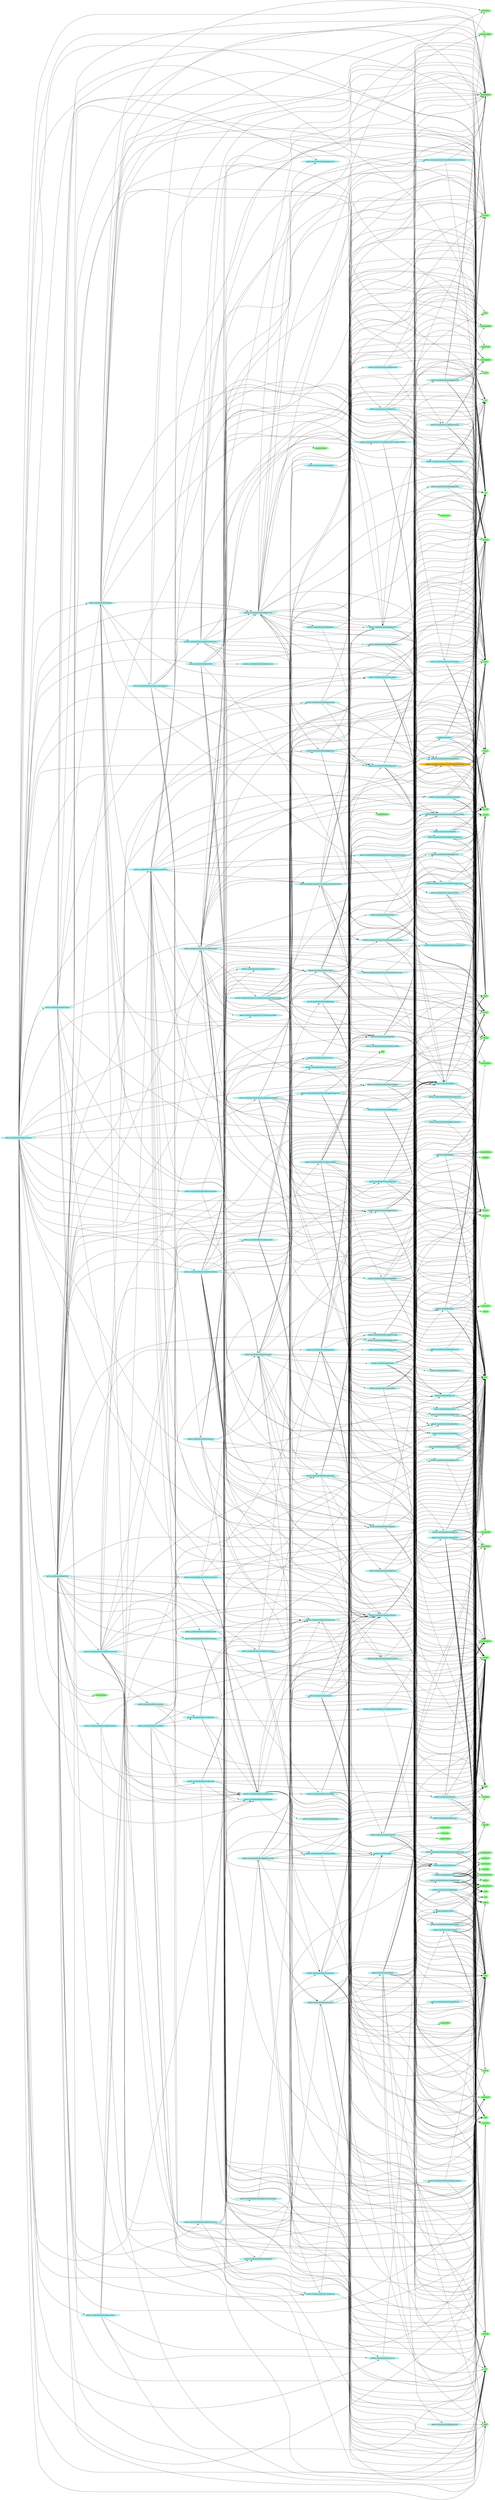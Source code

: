 digraph godep {
rankdir="LR"
0 [label="runtime/debug" style="filled" color="palegreen"];
1 [label="github.com/docker/docker/pkg/parsers" style="filled" color="paleturquoise"];
1 -> 2;
1 -> 3;
1 -> 4;
5 [label="github.com/docker/docker/pkg/idtools" style="filled" color="paleturquoise"];
5 -> 6;
5 -> 2;
5 -> 7;
5 -> 8;
5 -> 9;
5 -> 10;
5 -> 11;
5 -> 3;
5 -> 4;
5 -> 12;
13 [label="github.com/docker/docker/pkg/chrootarchive" style="filled" color="paleturquoise"];
13 -> 14;
13 -> 15;
13 -> 16;
13 -> 2;
13 -> 17;
13 -> 5;
13 -> 18;
13 -> 7;
13 -> 19;
13 -> 20;
13 -> 8;
13 -> 10;
13 -> 21;
13 -> 12;
22 [label="crypto/tls" style="filled" color="palegreen"];
23 [label="github.com/opencontainers/runc/libcontainer" style="filled" color="paleturquoise"];
23 -> 14;
23 -> 15;
23 -> 24;
23 -> 2;
23 -> 25;
23 -> 26;
23 -> 27;
23 -> 28;
23 -> 29;
23 -> 30;
23 -> 31;
23 -> 32;
23 -> 33;
23 -> 34;
23 -> 35;
23 -> 36;
23 -> 37;
23 -> 38;
23 -> 39;
23 -> 40;
23 -> 41;
23 -> 42;
23 -> 43;
23 -> 44;
23 -> 19;
23 -> 20;
23 -> 45;
23 -> 46;
23 -> 8;
23 -> 9;
23 -> 47;
23 -> 10;
23 -> 48;
23 -> 49;
23 -> 3;
23 -> 4;
23 -> 50;
23 -> 12;
23 -> 51;
23 -> 52;
23 -> 53;
37 [label="github.com/opencontainers/runc/libcontainer/seccomp" style="filled" color="paleturquoise"];
37 -> 24;
37 -> 2;
37 -> 33;
54 [label="github.com/docker/docker/pkg/stringid" style="filled" color="paleturquoise"];
54 -> 55;
54 -> 56;
54 -> 57;
54 -> 19;
54 -> 49;
54 -> 3;
54 -> 4;
58 [label="github.com/docker/docker/pkg/pools" style="filled" color="paleturquoise"];
58 -> 6;
58 -> 59;
58 -> 19;
58 -> 50;
60 [label="github.com/vishvananda/netns" style="filled" color="paleturquoise"];
60 -> 2;
60 -> 20;
60 -> 8;
60 -> 10;
60 -> 3;
60 -> 4;
60 -> 12;
61 [label="github.com/hashicorp/go-msgpack/codec" style="filled" color="paleturquoise"];
61 -> 6;
61 -> 62;
61 -> 24;
61 -> 2;
61 -> 19;
61 -> 45;
61 -> 63;
61 -> 48;
61 -> 11;
61 -> 4;
61 -> 50;
61 -> 52;
61 -> 64;
61 -> 65;
66 [label="github.com/docker/libnetwork/ipams/remote" style="filled" color="paleturquoise"];
66 -> 2;
66 -> 25;
66 -> 67;
66 -> 68;
66 -> 69;
66 -> 70;
66 -> 46;
40 [label="github.com/opencontainers/runc/libcontainer/user" style="filled" color="paleturquoise"];
40 -> 6;
40 -> 24;
40 -> 2;
40 -> 19;
40 -> 8;
40 -> 3;
40 -> 4;
40 -> 12;
39 [label="github.com/opencontainers/runc/libcontainer/system" style="filled" color="darkgoldenrod1"];
39 -> 2;
39 -> 20;
39 -> 9;
39 -> 10;
39 -> 21;
39 -> 3;
39 -> 4;
39 -> 12;
39 -> 53;
71 [label="archive/tar" style="filled" color="palegreen"];
70 [label="github.com/docker/libnetwork/types" style="filled" color="paleturquoise"];
70 -> 14;
70 -> 2;
70 -> 46;
70 -> 3;
70 -> 4;
51 [label="text/template" style="filled" color="palegreen"];
72 [label="github.com/docker/docker/daemon/graphdriver" style="filled" color="paleturquoise"];
72 -> 24;
72 -> 2;
72 -> 25;
72 -> 17;
72 -> 13;
72 -> 5;
72 -> 59;
72 -> 8;
72 -> 10;
72 -> 4;
72 -> 12;
72 -> 52;
73 [label="github.com/coreos/etcd/pkg/pathutil" style="filled" color="paleturquoise"];
73 -> 47;
19 [label="io" style="filled" color="palegreen"];
74 [label="crypto/sha256" style="filled" color="palegreen"];
75 [label="github.com/godbus/dbus" style="filled" color="paleturquoise"];
75 -> 6;
75 -> 14;
75 -> 55;
75 -> 76;
75 -> 62;
75 -> 56;
75 -> 24;
75 -> 2;
75 -> 19;
75 -> 46;
75 -> 8;
75 -> 9;
75 -> 77;
75 -> 48;
75 -> 11;
75 -> 3;
75 -> 4;
75 -> 50;
75 -> 12;
75 -> 64;
75 -> 65;
38 [label="github.com/opencontainers/runc/libcontainer/stacktrace" style="filled" color="paleturquoise"];
38 -> 10;
38 -> 21;
38 -> 4;
78 [label="github.com/vbatts/tar-split/tar/storage" style="filled" color="paleturquoise"];
78 -> 14;
78 -> 15;
78 -> 24;
78 -> 79;
78 -> 19;
78 -> 8;
78 -> 10;
78 -> 65;
80 [label="github.com/docker/libkv/store/consul" style="filled" color="paleturquoise"];
80 -> 22;
80 -> 24;
80 -> 81;
80 -> 82;
80 -> 83;
80 -> 84;
80 -> 4;
80 -> 50;
80 -> 52;
85 [label="github.com/samuel/go-zookeeper/zk" style="filled" color="paleturquoise"];
85 -> 6;
85 -> 14;
85 -> 55;
85 -> 76;
85 -> 86;
85 -> 62;
85 -> 24;
85 -> 2;
85 -> 19;
85 -> 20;
85 -> 87;
85 -> 88;
85 -> 89;
85 -> 46;
85 -> 8;
85 -> 9;
85 -> 10;
85 -> 48;
85 -> 49;
85 -> 21;
85 -> 3;
85 -> 4;
85 -> 50;
85 -> 90;
85 -> 52;
91 [label="github.com/docker/libnetwork/portallocator" style="filled" color="paleturquoise"];
91 -> 6;
91 -> 24;
91 -> 2;
91 -> 46;
91 -> 8;
91 -> 50;
4 [label="strings" style="filled" color="palegreen"];
12 [label="syscall" style="filled" color="palegreen"];
7 [label="github.com/docker/docker/pkg/system" style="filled" color="paleturquoise"];
7 -> 6;
7 -> 24;
7 -> 92;
7 -> 19;
7 -> 8;
7 -> 10;
7 -> 3;
7 -> 4;
7 -> 12;
7 -> 52;
7 -> 53;
93 [label="github.com/coreos/go-systemd/util" style="filled" color="paleturquoise"];
93 -> 8;
18 [label="github.com/docker/docker/pkg/reexec" style="filled" color="paleturquoise"];
18 -> 2;
18 -> 8;
18 -> 9;
18 -> 10;
18 -> 12;
94 [label="github.com/docker/libnetwork/drivers/bridge" style="filled" color="paleturquoise"];
94 -> 14;
94 -> 15;
94 -> 24;
94 -> 2;
94 -> 25;
94 -> 95;
94 -> 82;
94 -> 96;
94 -> 97;
94 -> 98;
94 -> 99;
94 -> 100;
94 -> 101;
94 -> 102;
94 -> 103;
94 -> 104;
94 -> 70;
94 -> 43;
94 -> 20;
94 -> 89;
94 -> 46;
94 -> 8;
94 -> 9;
94 -> 10;
94 -> 49;
94 -> 3;
94 -> 4;
94 -> 50;
94 -> 12;
94 -> 52;
94 -> 53;
105 [label="github.com/docker/libnetwork/ipams/builtin" style="filled" color="paleturquoise"];
105 -> 2;
105 -> 97;
105 -> 106;
105 -> 68;
107 [label="github.com/docker/libnetwork/ipamutils" style="filled" color="paleturquoise"];
107 -> 2;
107 -> 101;
107 -> 103;
107 -> 108;
107 -> 43;
107 -> 46;
109 [label="golang.org/x/net/context" style="filled" color="paleturquoise"];
109 -> 24;
109 -> 2;
109 -> 50;
109 -> 52;
42 [label="github.com/syndtr/gocapability/capability" style="filled" color="paleturquoise"];
42 -> 6;
42 -> 24;
42 -> 2;
42 -> 19;
42 -> 8;
42 -> 4;
42 -> 12;
42 -> 53;
110 [label="compress/bzip2" style="filled" color="palegreen"];
111 [label="github.com/docker/docker/pkg/fileutils" style="filled" color="paleturquoise"];
111 -> 24;
111 -> 2;
111 -> 25;
111 -> 19;
111 -> 20;
111 -> 8;
111 -> 10;
111 -> 49;
111 -> 4;
111 -> 112;
45 [label="math" style="filled" color="palegreen"];
44 [label="github.com/vishvananda/netlink/nl" style="filled" color="paleturquoise"];
44 -> 14;
44 -> 62;
44 -> 2;
44 -> 46;
44 -> 90;
44 -> 12;
44 -> 53;
113 [label="github.com/docker/libnetwork/drivers/remote" style="filled" color="paleturquoise"];
113 -> 2;
113 -> 25;
113 -> 67;
113 -> 97;
113 -> 98;
113 -> 114;
113 -> 70;
113 -> 46;
68 [label="github.com/docker/libnetwork/ipamapi" style="filled" color="paleturquoise"];
68 -> 70;
68 -> 46;
21 [label="runtime" style="filled" color="palegreen"];
52 [label="time" style="filled" color="palegreen"];
115 [label="github.com/docker/docker/api/types" style="filled" color="paleturquoise"];
115 -> 6;
115 -> 116;
115 -> 117;
115 -> 118;
115 -> 119;
115 -> 120;
115 -> 121;
115 -> 122;
115 -> 19;
115 -> 46;
115 -> 8;
115 -> 52;
121 [label="github.com/docker/docker/pkg/version" style="filled" color="paleturquoise"];
121 -> 3;
121 -> 4;
123 [label="github.com/docker/docker/pkg/homedir" style="filled" color="paleturquoise"];
123 -> 40;
123 -> 8;
123 -> 21;
124 [label="github.com/docker/docker/daemon/exec" style="filled" color="paleturquoise"];
124 -> 125;
124 -> 126;
124 -> 54;
124 -> 122;
124 -> 50;
124 -> 52;
28 [label="github.com/golang/protobuf/proto" style="filled" color="paleturquoise"];
28 -> 6;
28 -> 14;
28 -> 127;
28 -> 15;
28 -> 24;
28 -> 2;
28 -> 19;
28 -> 87;
28 -> 45;
28 -> 8;
28 -> 48;
28 -> 11;
28 -> 3;
28 -> 4;
28 -> 50;
28 -> 65;
28 -> 53;
30 [label="github.com/opencontainers/runc/libcontainer/cgroups" style="filled" color="paleturquoise"];
30 -> 6;
30 -> 2;
30 -> 26;
30 -> 92;
30 -> 33;
30 -> 20;
30 -> 8;
30 -> 10;
30 -> 3;
30 -> 4;
30 -> 52;
108 [label="github.com/docker/libnetwork/resolvconf" style="filled" color="paleturquoise"];
108 -> 14;
108 -> 25;
108 -> 59;
108 -> 128;
108 -> 20;
108 -> 49;
108 -> 4;
108 -> 50;
128 [label="github.com/docker/libnetwork/resolvconf/dns" style="filled" color="paleturquoise"];
128 -> 49;
20 [label="io/ioutil" style="filled" color="palegreen"];
89 [label="math/rand" style="filled" color="palegreen"];
27 [label="github.com/docker/docker/pkg/symlink" style="filled" color="paleturquoise"];
27 -> 14;
27 -> 24;
27 -> 7;
27 -> 8;
27 -> 10;
27 -> 4;
98 [label="github.com/docker/libnetwork/driverapi" style="filled" color="paleturquoise"];
98 -> 15;
98 -> 2;
98 -> 70;
98 -> 46;
97 [label="github.com/docker/libnetwork/datastore" style="filled" color="paleturquoise"];
97 -> 24;
97 -> 2;
97 -> 81;
97 -> 82;
97 -> 96;
97 -> 80;
97 -> 129;
97 -> 130;
97 -> 70;
97 -> 87;
97 -> 48;
97 -> 4;
97 -> 50;
83 [label="github.com/hashicorp/consul/api" style="filled" color="paleturquoise"];
83 -> 14;
83 -> 22;
83 -> 15;
83 -> 2;
83 -> 19;
83 -> 87;
83 -> 46;
83 -> 84;
83 -> 131;
83 -> 8;
83 -> 47;
83 -> 3;
83 -> 4;
83 -> 50;
83 -> 52;
132 [label="github.com/coreos/etcd/client" style="filled" color="paleturquoise"];
132 -> 14;
132 -> 15;
132 -> 24;
132 -> 2;
132 -> 73;
132 -> 133;
132 -> 134;
132 -> 109;
132 -> 20;
132 -> 89;
132 -> 46;
132 -> 84;
132 -> 131;
132 -> 8;
132 -> 47;
132 -> 48;
132 -> 21;
132 -> 11;
132 -> 3;
132 -> 4;
132 -> 50;
132 -> 52;
135 [label="github.com/docker/docker/pkg/proxy" style="filled" color="paleturquoise"];
135 -> 62;
135 -> 2;
135 -> 25;
135 -> 19;
135 -> 46;
135 -> 4;
135 -> 50;
135 -> 12;
135 -> 52;
15 [label="encoding/json" style="filled" color="palegreen"];
84 [label="net/http" style="filled" color="palegreen"];
136 [label="github.com/docker/distribution/digest" style="filled" color="paleturquoise"];
136 -> 14;
136 -> 137;
136 -> 24;
136 -> 2;
136 -> 138;
136 -> 139;
136 -> 19;
136 -> 20;
136 -> 49;
136 -> 11;
136 -> 4;
136 -> 50;
140 [label="github.com/docker/docker/pkg/promise" style="filled" color="paleturquoise"];
141 [label="github.com/docker/libnetwork/drivers/overlay" style="filled" color="paleturquoise"];
141 -> 15;
141 -> 2;
141 -> 25;
141 -> 82;
141 -> 97;
141 -> 98;
141 -> 142;
141 -> 100;
141 -> 101;
141 -> 103;
141 -> 70;
141 -> 143;
141 -> 43;
141 -> 44;
141 -> 46;
141 -> 4;
141 -> 50;
141 -> 12;
141 -> 52;
144 [label="github.com/docker/libnetwork/hostdiscovery" style="filled" color="paleturquoise"];
144 -> 25;
144 -> 145;
144 -> 146;
144 -> 147;
144 -> 80;
144 -> 129;
144 -> 130;
144 -> 70;
144 -> 46;
144 -> 50;
47 [label="path" style="filled" color="palegreen"];
31 [label="github.com/opencontainers/runc/libcontainer/cgroups/fs" style="filled" color="paleturquoise"];
31 -> 6;
31 -> 14;
31 -> 24;
31 -> 2;
31 -> 30;
31 -> 33;
31 -> 39;
31 -> 19;
31 -> 20;
31 -> 8;
31 -> 10;
31 -> 3;
31 -> 4;
31 -> 50;
31 -> 52;
36 [label="github.com/opencontainers/runc/libcontainer/label" style="filled" color="paleturquoise"];
148 [label="github.com/docker/docker/pkg/filenotify" style="filled" color="paleturquoise"];
148 -> 24;
148 -> 2;
148 -> 25;
148 -> 149;
148 -> 8;
148 -> 50;
148 -> 52;
150 [label="crypto/aes" style="filled" color="palegreen"];
151 [label="github.com/docker/docker/pkg/signal" style="filled" color="paleturquoise"];
151 -> 2;
151 -> 25;
151 -> 8;
151 -> 152;
151 -> 21;
151 -> 3;
151 -> 4;
151 -> 90;
151 -> 12;
55 [label="crypto/rand" style="filled" color="palegreen"];
41 [label="github.com/opencontainers/runc/libcontainer/utils" style="filled" color="paleturquoise"];
41 -> 55;
41 -> 56;
41 -> 19;
41 -> 20;
41 -> 10;
41 -> 3;
41 -> 12;
153 [label="github.com/BurntSushi/toml" style="filled" color="paleturquoise"];
153 -> 6;
153 -> 127;
153 -> 24;
153 -> 2;
153 -> 19;
153 -> 20;
153 -> 87;
153 -> 45;
153 -> 48;
153 -> 11;
153 -> 3;
153 -> 4;
153 -> 50;
153 -> 52;
153 -> 64;
153 -> 65;
143 [label="github.com/hashicorp/serf/serf" style="filled" color="paleturquoise"];
143 -> 6;
143 -> 14;
143 -> 86;
143 -> 15;
143 -> 24;
143 -> 2;
143 -> 154;
143 -> 61;
143 -> 155;
143 -> 19;
143 -> 20;
143 -> 87;
143 -> 45;
143 -> 89;
143 -> 46;
143 -> 8;
143 -> 49;
143 -> 3;
143 -> 4;
143 -> 50;
143 -> 90;
143 -> 52;
126 [label="github.com/docker/docker/errors" style="filled" color="paleturquoise"];
126 -> 156;
126 -> 84;
76 [label="crypto/sha1" style="filled" color="palegreen"];
34 [label="github.com/opencontainers/runc/libcontainer/configs/validate" style="filled" color="paleturquoise"];
34 -> 2;
34 -> 33;
34 -> 8;
34 -> 10;
157 [label="github.com/docker/libnetwork/drivers/host" style="filled" color="paleturquoise"];
157 -> 97;
157 -> 98;
157 -> 70;
157 -> 50;
137 [label="crypto" style="filled" color="palegreen"];
158 [label="github.com/docker/docker/layer" style="filled" color="paleturquoise"];
158 -> 71;
158 -> 14;
158 -> 159;
158 -> 24;
158 -> 2;
158 -> 25;
158 -> 136;
158 -> 72;
158 -> 17;
158 -> 59;
158 -> 54;
158 -> 160;
158 -> 78;
158 -> 19;
158 -> 20;
158 -> 8;
158 -> 10;
158 -> 49;
158 -> 21;
158 -> 3;
158 -> 50;
96 [label="github.com/docker/libkv/store/boltdb" style="filled" color="paleturquoise"];
96 -> 14;
96 -> 62;
96 -> 24;
96 -> 161;
96 -> 81;
96 -> 82;
96 -> 8;
96 -> 10;
96 -> 50;
96 -> 90;
96 -> 52;
129 [label="github.com/docker/libkv/store/etcd" style="filled" color="paleturquoise"];
129 -> 22;
129 -> 24;
129 -> 132;
129 -> 81;
129 -> 82;
129 -> 109;
129 -> 87;
129 -> 46;
129 -> 84;
129 -> 4;
129 -> 52;
11 [label="sort" style="filled" color="palegreen"];
56 [label="encoding/hex" style="filled" color="palegreen"];
88 [label="math/big" style="filled" color="palegreen"];
162 [label="github.com/docker/docker/pkg/pubsub" style="filled" color="paleturquoise"];
162 -> 50;
162 -> 52;
163 [label="github.com/vbatts/tar-split/archive/tar" style="filled" color="paleturquoise"];
163 -> 14;
163 -> 24;
163 -> 2;
163 -> 19;
163 -> 20;
163 -> 8;
163 -> 47;
163 -> 3;
163 -> 4;
163 -> 12;
163 -> 52;
164 [label="compress/lzw" style="filled" color="palegreen"];
99 [label="github.com/docker/libnetwork/iptables" style="filled" color="paleturquoise"];
99 -> 24;
99 -> 2;
99 -> 25;
99 -> 75;
99 -> 46;
99 -> 9;
99 -> 3;
99 -> 4;
99 -> 50;
154 [label="github.com/armon/go-metrics" style="filled" color="paleturquoise"];
154 -> 6;
154 -> 14;
154 -> 2;
154 -> 19;
154 -> 87;
154 -> 45;
154 -> 46;
154 -> 8;
154 -> 152;
154 -> 21;
154 -> 4;
154 -> 50;
154 -> 12;
154 -> 52;
14 [label="bytes" style="filled" color="palegreen"];
49 [label="regexp" style="filled" color="palegreen"];
165 [label="github.com/docker/docker/pkg/tailfile" style="filled" color="paleturquoise"];
165 -> 14;
165 -> 24;
165 -> 19;
165 -> 8;
166 [label="container/heap" style="filled" color="palegreen"];
2 [label="fmt" style="filled" color="palegreen"];
6 [label="bufio" style="filled" color="palegreen"];
160 [label="github.com/vbatts/tar-split/tar/asm" style="filled" color="paleturquoise"];
160 -> 14;
160 -> 2;
160 -> 163;
160 -> 78;
160 -> 139;
160 -> 79;
160 -> 19;
160 -> 20;
160 -> 50;
147 [label="github.com/docker/docker/pkg/discovery/kv" style="filled" color="paleturquoise"];
147 -> 2;
147 -> 25;
147 -> 146;
147 -> 167;
147 -> 81;
147 -> 82;
147 -> 80;
147 -> 129;
147 -> 130;
147 -> 47;
147 -> 4;
147 -> 52;
149 [label="gopkg.in/fsnotify.v1" style="filled" color="paleturquoise"];
149 -> 14;
149 -> 24;
149 -> 2;
149 -> 19;
149 -> 8;
149 -> 10;
149 -> 4;
149 -> 50;
149 -> 12;
149 -> 53;
67 [label="github.com/docker/docker/pkg/plugins" style="filled" color="paleturquoise"];
67 -> 14;
67 -> 15;
67 -> 24;
67 -> 2;
67 -> 25;
67 -> 168;
67 -> 167;
67 -> 19;
67 -> 20;
67 -> 84;
67 -> 131;
67 -> 8;
67 -> 10;
67 -> 4;
67 -> 50;
67 -> 52;
82 [label="github.com/docker/libkv/store" style="filled" color="paleturquoise"];
82 -> 22;
82 -> 24;
82 -> 4;
82 -> 52;
134 [label="github.com/ugorji/go/codec" style="filled" color="paleturquoise"];
134 -> 6;
134 -> 14;
134 -> 127;
134 -> 86;
134 -> 62;
134 -> 24;
134 -> 2;
134 -> 169;
134 -> 19;
134 -> 20;
134 -> 45;
134 -> 89;
134 -> 63;
134 -> 48;
134 -> 49;
134 -> 11;
134 -> 3;
134 -> 4;
134 -> 50;
134 -> 51;
134 -> 52;
134 -> 64;
134 -> 170;
134 -> 65;
171 [label="github.com/docker/docker/pkg/broadcaster" style="filled" color="paleturquoise"];
171 -> 19;
171 -> 50;
59 [label="github.com/docker/docker/pkg/ioutils" style="filled" color="paleturquoise"];
59 -> 14;
59 -> 74;
59 -> 56;
59 -> 24;
59 -> 2;
59 -> 109;
59 -> 19;
59 -> 20;
59 -> 84;
59 -> 8;
59 -> 50;
9 [label="os/exec" style="filled" color="palegreen"];
172 [label="github.com/docker/docker/daemon/logger/jsonfilelog" style="filled" color="paleturquoise"];
172 -> 14;
172 -> 15;
172 -> 2;
172 -> 25;
172 -> 173;
172 -> 174;
172 -> 148;
172 -> 59;
172 -> 175;
172 -> 165;
172 -> 92;
172 -> 19;
172 -> 8;
172 -> 3;
172 -> 50;
172 -> 52;
169 [label="go/format" style="filled" color="palegreen"];
102 [label="github.com/docker/libnetwork/options" style="filled" color="paleturquoise"];
102 -> 2;
102 -> 48;
142 [label="github.com/docker/libnetwork/idm" style="filled" color="paleturquoise"];
142 -> 2;
142 -> 176;
142 -> 97;
155 [label="github.com/hashicorp/memberlist" style="filled" color="paleturquoise"];
155 -> 6;
155 -> 14;
155 -> 164;
155 -> 150;
155 -> 177;
155 -> 55;
155 -> 62;
155 -> 2;
155 -> 154;
155 -> 61;
155 -> 19;
155 -> 87;
155 -> 45;
155 -> 89;
155 -> 46;
155 -> 8;
155 -> 11;
155 -> 3;
155 -> 50;
155 -> 90;
155 -> 52;
178 [label="github.com/docker/libnetwork/config" style="filled" color="paleturquoise"];
178 -> 153;
178 -> 25;
178 -> 146;
178 -> 167;
178 -> 82;
178 -> 97;
178 -> 100;
178 -> 4;
104 [label="github.com/docker/libnetwork/portmapper" style="filled" color="paleturquoise"];
104 -> 24;
104 -> 16;
104 -> 2;
104 -> 25;
104 -> 135;
104 -> 18;
104 -> 99;
104 -> 91;
104 -> 19;
104 -> 20;
104 -> 87;
104 -> 46;
104 -> 8;
104 -> 9;
104 -> 152;
104 -> 3;
104 -> 50;
104 -> 12;
104 -> 52;
177 [label="crypto/cipher" style="filled" color="palegreen"];
32 [label="github.com/opencontainers/runc/libcontainer/cgroups/systemd" style="filled" color="paleturquoise"];
32 -> 24;
32 -> 2;
32 -> 179;
32 -> 93;
32 -> 75;
32 -> 30;
32 -> 31;
32 -> 33;
32 -> 20;
32 -> 8;
32 -> 10;
32 -> 3;
32 -> 4;
32 -> 50;
32 -> 52;
43 [label="github.com/vishvananda/netlink" style="filled" color="paleturquoise"];
43 -> 14;
43 -> 62;
43 -> 24;
43 -> 2;
43 -> 44;
43 -> 20;
43 -> 46;
43 -> 8;
43 -> 3;
43 -> 4;
43 -> 12;
43 -> 53;
180 [label="github.com/docker/docker/image" style="filled" color="paleturquoise"];
180 -> 15;
180 -> 24;
180 -> 2;
180 -> 25;
180 -> 136;
180 -> 158;
180 -> 122;
180 -> 19;
180 -> 20;
180 -> 8;
180 -> 10;
180 -> 50;
180 -> 52;
16 [label="flag" style="filled" color="palegreen"];
122 [label="github.com/docker/docker/runconfig" style="filled" color="paleturquoise"];
122 -> 15;
122 -> 2;
122 -> 181;
122 -> 182;
122 -> 171;
122 -> 59;
122 -> 183;
122 -> 26;
122 -> 119;
122 -> 1;
122 -> 151;
122 -> 184;
122 -> 120;
122 -> 185;
122 -> 92;
122 -> 19;
122 -> 20;
122 -> 47;
122 -> 21;
122 -> 3;
122 -> 4;
186 [label="crypto/x509" style="filled" color="palegreen"];
130 [label="github.com/docker/libkv/store/zookeeper" style="filled" color="paleturquoise"];
130 -> 81;
130 -> 82;
130 -> 85;
130 -> 4;
130 -> 52;
139 [label="hash" style="filled" color="palegreen"];
146 [label="github.com/docker/docker/pkg/discovery" style="filled" color="paleturquoise"];
146 -> 24;
146 -> 2;
146 -> 25;
146 -> 46;
146 -> 49;
146 -> 3;
146 -> 4;
146 -> 52;
187 [label="hash/fnv" style="filled" color="palegreen"];
133 [label="github.com/coreos/etcd/pkg/types" style="filled" color="paleturquoise"];
133 -> 24;
133 -> 2;
133 -> 46;
133 -> 131;
133 -> 48;
133 -> 11;
133 -> 3;
133 -> 4;
133 -> 50;
116 [label="github.com/docker/docker/api/types/filters" style="filled" color="paleturquoise"];
116 -> 15;
116 -> 24;
116 -> 2;
116 -> 49;
116 -> 4;
119 [label="github.com/docker/docker/pkg/nat" style="filled" color="paleturquoise"];
119 -> 2;
119 -> 1;
119 -> 46;
119 -> 11;
119 -> 3;
119 -> 4;
125 [label="github.com/docker/docker/daemon/execdriver" style="filled" color="paleturquoise"];
125 -> 15;
125 -> 24;
125 -> 2;
125 -> 188;
125 -> 5;
125 -> 26;
125 -> 184;
125 -> 120;
125 -> 23;
125 -> 31;
125 -> 33;
125 -> 42;
125 -> 19;
125 -> 20;
125 -> 8;
125 -> 9;
125 -> 10;
125 -> 3;
125 -> 4;
125 -> 52;
189 [label="github.com/docker/docker/daemon/network" style="filled" color="paleturquoise"];
189 -> 117;
189 -> 119;
63 [label="net/rpc" style="filled" color="palegreen"];
190 [label="text/tabwriter" style="filled" color="palegreen"];
26 [label="github.com/docker/docker/pkg/mount" style="filled" color="paleturquoise"];
26 -> 6;
26 -> 2;
26 -> 19;
26 -> 8;
26 -> 4;
26 -> 12;
26 -> 52;
127 [label="encoding" style="filled" color="palegreen"];
95 [label="github.com/docker/docker/pkg/parsers/kernel" style="filled" color="paleturquoise"];
95 -> 14;
95 -> 24;
95 -> 2;
95 -> 12;
159 [label="compress/gzip" style="filled" color="palegreen"];
191 [label="github.com/docker/docker/dockerversion" style="filled" color="paleturquoise"];
192 [label="github.com/docker/libnetwork" style="filled" color="paleturquoise"];
192 -> 166;
192 -> 15;
192 -> 2;
192 -> 25;
192 -> 146;
192 -> 67;
192 -> 18;
192 -> 54;
192 -> 178;
192 -> 97;
192 -> 98;
192 -> 94;
192 -> 157;
192 -> 193;
192 -> 141;
192 -> 113;
192 -> 194;
192 -> 144;
192 -> 68;
192 -> 105;
192 -> 66;
192 -> 100;
192 -> 102;
192 -> 103;
192 -> 108;
192 -> 70;
192 -> 23;
192 -> 33;
192 -> 19;
192 -> 20;
192 -> 46;
192 -> 8;
192 -> 47;
192 -> 10;
192 -> 3;
192 -> 4;
192 -> 50;
8 [label="os" style="filled" color="palegreen"];
57 [label="github.com/docker/docker/pkg/random" style="filled" color="paleturquoise"];
57 -> 55;
57 -> 19;
57 -> 45;
57 -> 88;
57 -> 89;
57 -> 50;
57 -> 52;
174 [label="github.com/docker/docker/daemon/logger/loggerutils" style="filled" color="paleturquoise"];
174 -> 14;
174 -> 2;
174 -> 25;
174 -> 173;
174 -> 162;
174 -> 8;
174 -> 3;
174 -> 50;
174 -> 51;
138 [label="github.com/docker/docker/pkg/tarsum" style="filled" color="paleturquoise"];
138 -> 71;
138 -> 14;
138 -> 159;
138 -> 137;
138 -> 74;
138 -> 56;
138 -> 24;
138 -> 2;
138 -> 139;
138 -> 19;
138 -> 11;
138 -> 3;
138 -> 4;
167 [label="github.com/docker/docker/pkg/tlsconfig" style="filled" color="paleturquoise"];
167 -> 22;
167 -> 186;
167 -> 2;
167 -> 25;
167 -> 20;
167 -> 8;
176 [label="github.com/docker/libnetwork/bitseq" style="filled" color="paleturquoise"];
176 -> 62;
176 -> 15;
176 -> 2;
176 -> 97;
176 -> 70;
176 -> 50;
106 [label="github.com/docker/libnetwork/ipam" style="filled" color="paleturquoise"];
106 -> 15;
106 -> 2;
106 -> 25;
106 -> 176;
106 -> 97;
106 -> 68;
106 -> 107;
106 -> 70;
106 -> 46;
106 -> 4;
106 -> 50;
195 [label="github.com/docker/docker/container" style="filled" color="paleturquoise"];
195 -> 15;
195 -> 2;
195 -> 25;
195 -> 115;
195 -> 117;
195 -> 124;
195 -> 125;
195 -> 173;
195 -> 172;
195 -> 189;
195 -> 126;
195 -> 180;
195 -> 158;
195 -> 17;
195 -> 13;
195 -> 119;
195 -> 140;
195 -> 151;
195 -> 54;
195 -> 27;
195 -> 7;
195 -> 122;
195 -> 196;
195 -> 185;
195 -> 92;
195 -> 192;
195 -> 100;
195 -> 102;
195 -> 70;
195 -> 36;
195 -> 19;
195 -> 20;
195 -> 46;
195 -> 8;
195 -> 9;
195 -> 10;
195 -> 3;
195 -> 4;
195 -> 50;
195 -> 12;
195 -> 52;
117 [label="github.com/docker/docker/api/types/network" style="filled" color="paleturquoise"];
179 [label="github.com/coreos/go-systemd/dbus" style="filled" color="paleturquoise"];
179 -> 24;
179 -> 2;
179 -> 75;
179 -> 8;
179 -> 47;
179 -> 3;
179 -> 4;
179 -> 50;
179 -> 52;
35 [label="github.com/opencontainers/runc/libcontainer/criurpc" style="filled" color="paleturquoise"];
35 -> 28;
35 -> 45;
131 [label="net/url" style="filled" color="palegreen"];
184 [label="github.com/docker/docker/pkg/stringutils" style="filled" color="paleturquoise"];
184 -> 14;
184 -> 15;
184 -> 57;
184 -> 89;
184 -> 4;
87 [label="log" style="filled" color="palegreen"];
53 [label="unsafe" style="filled" color="palegreen"];
3 [label="strconv" style="filled" color="palegreen"];
120 [label="github.com/docker/docker/pkg/ulimit" style="filled" color="paleturquoise"];
120 -> 2;
120 -> 3;
120 -> 4;
175 [label="github.com/docker/docker/pkg/jsonlog" style="filled" color="paleturquoise"];
175 -> 14;
175 -> 15;
175 -> 24;
175 -> 2;
175 -> 52;
175 -> 65;
17 [label="github.com/docker/docker/pkg/archive" style="filled" color="paleturquoise"];
17 -> 71;
17 -> 6;
17 -> 14;
17 -> 110;
17 -> 159;
17 -> 24;
17 -> 2;
17 -> 25;
17 -> 111;
17 -> 5;
17 -> 59;
17 -> 58;
17 -> 140;
17 -> 7;
17 -> 19;
17 -> 20;
17 -> 8;
17 -> 9;
17 -> 10;
17 -> 21;
17 -> 11;
17 -> 4;
17 -> 12;
17 -> 52;
17 -> 53;
101 [label="github.com/docker/libnetwork/netutils" style="filled" color="paleturquoise"];
101 -> 55;
101 -> 56;
101 -> 24;
101 -> 2;
101 -> 70;
101 -> 43;
101 -> 19;
101 -> 46;
101 -> 4;
183 [label="github.com/docker/docker/pkg/mflag" style="filled" color="paleturquoise"];
183 -> 24;
183 -> 2;
183 -> 123;
183 -> 19;
183 -> 8;
183 -> 21;
183 -> 11;
183 -> 3;
183 -> 4;
183 -> 190;
183 -> 52;
29 [label="github.com/opencontainers/runc/libcontainer/apparmor" style="filled" color="paleturquoise"];
29 -> 24;
77 [label="os/user" style="filled" color="palegreen"];
173 [label="github.com/docker/docker/daemon/logger" style="filled" color="paleturquoise"];
173 -> 6;
173 -> 14;
173 -> 24;
173 -> 2;
173 -> 25;
173 -> 175;
173 -> 19;
173 -> 8;
173 -> 4;
173 -> 50;
173 -> 52;
194 [label="github.com/docker/libnetwork/etchosts" style="filled" color="paleturquoise"];
194 -> 6;
194 -> 14;
194 -> 2;
194 -> 19;
194 -> 20;
194 -> 8;
194 -> 49;
194 -> 50;
92 [label="github.com/docker/go-units" style="filled" color="paleturquoise"];
92 -> 2;
92 -> 49;
92 -> 3;
92 -> 4;
92 -> 52;
152 [label="os/signal" style="filled" color="palegreen"];
64 [label="unicode" style="filled" color="palegreen"];
81 [label="github.com/docker/libkv" style="filled" color="paleturquoise"];
81 -> 2;
81 -> 82;
81 -> 11;
81 -> 4;
188 [label="github.com/docker/docker/daemon/execdriver/native/template" style="filled" color="paleturquoise"];
188 -> 29;
188 -> 33;
188 -> 12;
62 [label="encoding/binary" style="filled" color="palegreen"];
112 [label="text/scanner" style="filled" color="palegreen"];
196 [label="github.com/docker/docker/utils" style="filled" color="paleturquoise"];
196 -> 76;
196 -> 56;
196 -> 2;
196 -> 156;
196 -> 191;
196 -> 17;
196 -> 111;
196 -> 54;
196 -> 19;
196 -> 20;
196 -> 8;
196 -> 9;
196 -> 10;
196 -> 49;
196 -> 21;
196 -> 4;
25 [label="github.com/Sirupsen/logrus" style="filled" color="paleturquoise"];
25 -> 6;
25 -> 14;
25 -> 15;
25 -> 2;
25 -> 19;
25 -> 87;
25 -> 8;
25 -> 21;
25 -> 11;
25 -> 4;
25 -> 50;
25 -> 12;
25 -> 52;
25 -> 53;
50 [label="sync" style="filled" color="palegreen"];
90 [label="sync/atomic" style="filled" color="palegreen"];
10 [label="path/filepath" style="filled" color="palegreen"];
114 [label="github.com/docker/libnetwork/drivers/remote/api" style="filled" color="paleturquoise"];
114 -> 98;
114 -> 46;
118 [label="github.com/docker/docker/api/types/registry" style="filled" color="paleturquoise"];
118 -> 15;
118 -> 46;
185 [label="github.com/docker/docker/volume" style="filled" color="paleturquoise"];
185 -> 2;
185 -> 25;
185 -> 126;
185 -> 7;
185 -> 8;
185 -> 10;
185 -> 21;
185 -> 4;
156 [label="github.com/docker/distribution/registry/api/errcode" style="filled" color="paleturquoise"];
156 -> 15;
156 -> 2;
156 -> 84;
156 -> 11;
156 -> 4;
156 -> 50;
193 [label="github.com/docker/libnetwork/drivers/null" style="filled" color="paleturquoise"];
193 -> 97;
193 -> 98;
193 -> 70;
193 -> 50;
182 [label="github.com/docker/docker/pkg/blkiodev" style="filled" color="paleturquoise"];
182 -> 2;
168 [label="github.com/docker/docker/pkg/sockets" style="filled" color="paleturquoise"];
168 -> 22;
168 -> 2;
168 -> 25;
168 -> 40;
168 -> 46;
168 -> 84;
168 -> 8;
168 -> 3;
168 -> 12;
168 -> 52;
100 [label="github.com/docker/libnetwork/netlabel" style="filled" color="paleturquoise"];
100 -> 4;
103 [label="github.com/docker/libnetwork/osl" style="filled" color="paleturquoise"];
103 -> 14;
103 -> 2;
103 -> 25;
103 -> 18;
103 -> 197;
103 -> 70;
103 -> 43;
103 -> 60;
103 -> 46;
103 -> 8;
103 -> 9;
103 -> 49;
103 -> 21;
103 -> 50;
103 -> 12;
103 -> 52;
86 [label="encoding/base64" style="filled" color="palegreen"];
46 [label="net" style="filled" color="palegreen"];
181 [label="github.com/docker/docker/opts" style="filled" color="paleturquoise"];
181 -> 6;
181 -> 2;
181 -> 182;
181 -> 120;
181 -> 92;
181 -> 46;
181 -> 131;
181 -> 8;
181 -> 49;
181 -> 21;
181 -> 3;
181 -> 4;
79 [label="hash/crc64" style="filled" color="palegreen"];
161 [label="github.com/boltdb/bolt" style="filled" color="paleturquoise"];
161 -> 14;
161 -> 24;
161 -> 2;
161 -> 187;
161 -> 19;
161 -> 8;
161 -> 21;
161 -> 0;
161 -> 11;
161 -> 4;
161 -> 50;
161 -> 12;
161 -> 52;
161 -> 53;
170 [label="unicode/utf16" style="filled" color="palegreen"];
197 [label="github.com/docker/libnetwork/ns" style="filled" color="paleturquoise"];
197 -> 2;
197 -> 25;
197 -> 60;
197 -> 8;
197 -> 12;
145 [label="github.com/deckarep/golang-set" style="filled" color="paleturquoise"];
145 -> 2;
145 -> 48;
145 -> 4;
145 -> 50;
69 [label="github.com/docker/libnetwork/ipams/remote/api" style="filled" color="paleturquoise"];
24 [label="errors" style="filled" color="palegreen"];
33 [label="github.com/opencontainers/runc/libcontainer/configs" style="filled" color="paleturquoise"];
33 -> 14;
33 -> 15;
33 -> 2;
33 -> 8;
33 -> 9;
33 -> 12;
48 [label="reflect" style="filled" color="palegreen"];
65 [label="unicode/utf8" style="filled" color="palegreen"];
}
